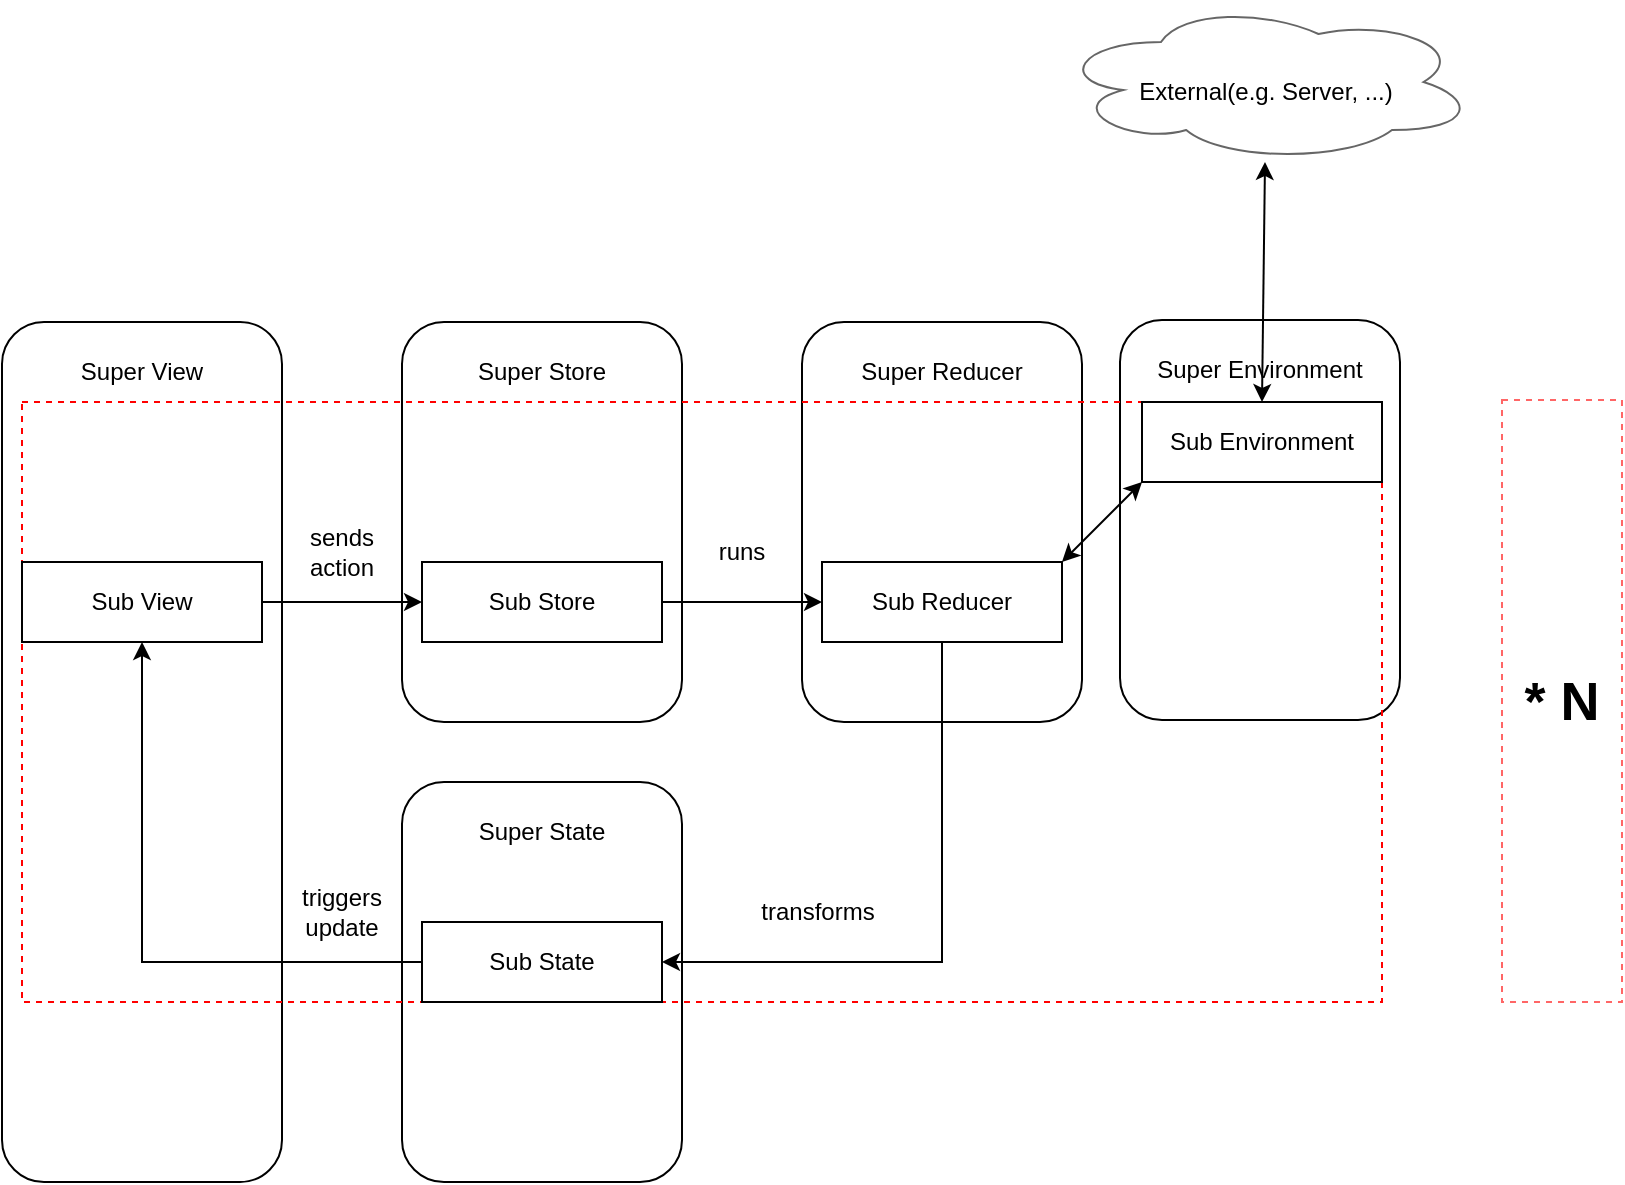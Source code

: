 <mxfile version="16.1.2" type="device"><diagram id="-jJT_TYVcA2VhiwiiKhp" name="페이지-1"><mxGraphModel dx="1426" dy="852" grid="1" gridSize="10" guides="1" tooltips="1" connect="1" arrows="1" fold="1" page="1" pageScale="1" pageWidth="827" pageHeight="1169" math="0" shadow="0"><root><mxCell id="0"/><mxCell id="1" parent="0"/><mxCell id="jfW_plsfW3ApzqvqwSWK-51" value="" style="rounded=1;whiteSpace=wrap;html=1;" vertex="1" parent="1"><mxGeometry x="568" y="199" width="140" height="200" as="geometry"/></mxCell><mxCell id="jfW_plsfW3ApzqvqwSWK-52" value="Super Environment" style="text;html=1;strokeColor=none;fillColor=none;align=center;verticalAlign=middle;whiteSpace=wrap;rounded=0;" vertex="1" parent="1"><mxGeometry x="585" y="209" width="106" height="30" as="geometry"/></mxCell><mxCell id="jfW_plsfW3ApzqvqwSWK-20" value="" style="rounded=1;whiteSpace=wrap;html=1;" vertex="1" parent="1"><mxGeometry x="9" y="200" width="140" height="430" as="geometry"/></mxCell><mxCell id="jfW_plsfW3ApzqvqwSWK-22" value="" style="rounded=1;whiteSpace=wrap;html=1;" vertex="1" parent="1"><mxGeometry x="209" y="200" width="140" height="200" as="geometry"/></mxCell><mxCell id="jfW_plsfW3ApzqvqwSWK-24" value="" style="rounded=1;whiteSpace=wrap;html=1;" vertex="1" parent="1"><mxGeometry x="409" y="200" width="140" height="200" as="geometry"/></mxCell><mxCell id="jfW_plsfW3ApzqvqwSWK-26" value="" style="rounded=1;whiteSpace=wrap;html=1;" vertex="1" parent="1"><mxGeometry x="209" y="430" width="140" height="200" as="geometry"/></mxCell><mxCell id="jfW_plsfW3ApzqvqwSWK-25" value="Super Reducer" style="text;html=1;strokeColor=none;fillColor=none;align=center;verticalAlign=middle;whiteSpace=wrap;rounded=0;" vertex="1" parent="1"><mxGeometry x="434" y="210" width="90" height="30" as="geometry"/></mxCell><mxCell id="jfW_plsfW3ApzqvqwSWK-21" value="Super View" style="text;html=1;strokeColor=none;fillColor=none;align=center;verticalAlign=middle;whiteSpace=wrap;rounded=0;" vertex="1" parent="1"><mxGeometry x="39" y="210" width="80" height="30" as="geometry"/></mxCell><mxCell id="jfW_plsfW3ApzqvqwSWK-23" value="Super Store" style="text;html=1;strokeColor=none;fillColor=none;align=center;verticalAlign=middle;whiteSpace=wrap;rounded=0;" vertex="1" parent="1"><mxGeometry x="239" y="210" width="80" height="30" as="geometry"/></mxCell><mxCell id="jfW_plsfW3ApzqvqwSWK-27" value="Super State" style="text;html=1;strokeColor=none;fillColor=none;align=center;verticalAlign=middle;whiteSpace=wrap;rounded=0;" vertex="1" parent="1"><mxGeometry x="234" y="440" width="90" height="30" as="geometry"/></mxCell><mxCell id="jfW_plsfW3ApzqvqwSWK-43" value="&lt;b&gt;&lt;font style=&quot;font-size: 27px&quot;&gt;* N&lt;/font&gt;&lt;/b&gt;" style="text;html=1;strokeColor=#FF0000;fillColor=none;align=center;verticalAlign=middle;whiteSpace=wrap;rounded=0;dashed=1;opacity=60;" vertex="1" parent="1"><mxGeometry x="759" y="239" width="60" height="301" as="geometry"/></mxCell><mxCell id="jfW_plsfW3ApzqvqwSWK-47" value="" style="endArrow=classic;startArrow=classic;html=1;rounded=0;fontSize=27;exitX=0.5;exitY=0;exitDx=0;exitDy=0;" edge="1" parent="1" source="jfW_plsfW3ApzqvqwSWK-46" target="jfW_plsfW3ApzqvqwSWK-48"><mxGeometry width="50" height="50" relative="1" as="geometry"><mxPoint x="529" y="430" as="sourcePoint"/><mxPoint x="639" y="110" as="targetPoint"/></mxGeometry></mxCell><mxCell id="jfW_plsfW3ApzqvqwSWK-48" value="&lt;font style=&quot;font-size: 12px&quot;&gt;External(e.g. Server, ...)&lt;/font&gt;" style="ellipse;shape=cloud;whiteSpace=wrap;html=1;fontSize=27;strokeColor=default;fillColor=none;opacity=60;" vertex="1" parent="1"><mxGeometry x="536" y="40" width="210" height="80" as="geometry"/></mxCell><mxCell id="jfW_plsfW3ApzqvqwSWK-50" value="" style="group;strokeColor=#FF0000;dashed=1;" vertex="1" connectable="0" parent="1"><mxGeometry x="19" y="240" width="680" height="300" as="geometry"/></mxCell><mxCell id="jfW_plsfW3ApzqvqwSWK-28" value="" style="group;strokeColor=none;dashed=1;fillColor=none;opacity=60;" vertex="1" connectable="0" parent="jfW_plsfW3ApzqvqwSWK-50"><mxGeometry y="60" width="520" height="240" as="geometry"/></mxCell><mxCell id="jfW_plsfW3ApzqvqwSWK-19" value="" style="group" vertex="1" connectable="0" parent="jfW_plsfW3ApzqvqwSWK-28"><mxGeometry width="520" height="140" as="geometry"/></mxCell><mxCell id="jfW_plsfW3ApzqvqwSWK-3" value="Sub View" style="rounded=0;whiteSpace=wrap;html=1;" vertex="1" parent="jfW_plsfW3ApzqvqwSWK-19"><mxGeometry y="20" width="120" height="40" as="geometry"/></mxCell><mxCell id="jfW_plsfW3ApzqvqwSWK-5" value="Sub Store" style="rounded=0;whiteSpace=wrap;html=1;" vertex="1" parent="jfW_plsfW3ApzqvqwSWK-19"><mxGeometry x="200" y="20" width="120" height="40" as="geometry"/></mxCell><mxCell id="jfW_plsfW3ApzqvqwSWK-7" value="Sub Reducer" style="rounded=0;whiteSpace=wrap;html=1;" vertex="1" parent="jfW_plsfW3ApzqvqwSWK-19"><mxGeometry x="400" y="20" width="120" height="40" as="geometry"/></mxCell><mxCell id="jfW_plsfW3ApzqvqwSWK-9" value="" style="endArrow=classic;html=1;rounded=0;exitX=1;exitY=0.5;exitDx=0;exitDy=0;entryX=0;entryY=0.5;entryDx=0;entryDy=0;" edge="1" parent="jfW_plsfW3ApzqvqwSWK-19" source="jfW_plsfW3ApzqvqwSWK-3" target="jfW_plsfW3ApzqvqwSWK-5"><mxGeometry width="50" height="50" relative="1" as="geometry"><mxPoint x="350" y="200" as="sourcePoint"/><mxPoint x="400" y="150" as="targetPoint"/></mxGeometry></mxCell><mxCell id="jfW_plsfW3ApzqvqwSWK-10" value="sends action" style="text;html=1;strokeColor=none;fillColor=none;align=center;verticalAlign=middle;whiteSpace=wrap;rounded=0;" vertex="1" parent="jfW_plsfW3ApzqvqwSWK-19"><mxGeometry x="130" width="60" height="30" as="geometry"/></mxCell><mxCell id="jfW_plsfW3ApzqvqwSWK-11" value="" style="endArrow=classic;html=1;rounded=0;exitX=1;exitY=0.5;exitDx=0;exitDy=0;entryX=0;entryY=0.5;entryDx=0;entryDy=0;" edge="1" parent="jfW_plsfW3ApzqvqwSWK-19" source="jfW_plsfW3ApzqvqwSWK-5" target="jfW_plsfW3ApzqvqwSWK-7"><mxGeometry width="50" height="50" relative="1" as="geometry"><mxPoint x="130" y="50" as="sourcePoint"/><mxPoint x="210" y="50" as="targetPoint"/></mxGeometry></mxCell><mxCell id="jfW_plsfW3ApzqvqwSWK-12" value="runs" style="text;html=1;strokeColor=none;fillColor=none;align=center;verticalAlign=middle;whiteSpace=wrap;rounded=0;" vertex="1" parent="jfW_plsfW3ApzqvqwSWK-19"><mxGeometry x="330" width="60" height="30" as="geometry"/></mxCell><mxCell id="jfW_plsfW3ApzqvqwSWK-13" value="Sub State" style="rounded=0;whiteSpace=wrap;html=1;" vertex="1" parent="jfW_plsfW3ApzqvqwSWK-28"><mxGeometry x="200" y="200" width="120" height="40" as="geometry"/></mxCell><mxCell id="jfW_plsfW3ApzqvqwSWK-14" value="" style="endArrow=classic;html=1;rounded=0;exitX=0.5;exitY=1;exitDx=0;exitDy=0;entryX=1;entryY=0.5;entryDx=0;entryDy=0;" edge="1" parent="jfW_plsfW3ApzqvqwSWK-28" source="jfW_plsfW3ApzqvqwSWK-7" target="jfW_plsfW3ApzqvqwSWK-13"><mxGeometry width="50" height="50" relative="1" as="geometry"><mxPoint x="350" y="280" as="sourcePoint"/><mxPoint x="400" y="230" as="targetPoint"/><Array as="points"><mxPoint x="460" y="220"/></Array></mxGeometry></mxCell><mxCell id="jfW_plsfW3ApzqvqwSWK-16" value="" style="endArrow=classic;html=1;rounded=0;exitX=0;exitY=0.5;exitDx=0;exitDy=0;entryX=0.5;entryY=1;entryDx=0;entryDy=0;" edge="1" parent="jfW_plsfW3ApzqvqwSWK-28" source="jfW_plsfW3ApzqvqwSWK-13" target="jfW_plsfW3ApzqvqwSWK-3"><mxGeometry width="50" height="50" relative="1" as="geometry"><mxPoint x="350" y="280" as="sourcePoint"/><mxPoint x="400" y="230" as="targetPoint"/><Array as="points"><mxPoint x="60" y="220"/></Array></mxGeometry></mxCell><mxCell id="jfW_plsfW3ApzqvqwSWK-18" value="triggers update" style="text;html=1;strokeColor=none;fillColor=none;align=center;verticalAlign=middle;whiteSpace=wrap;rounded=0;" vertex="1" parent="jfW_plsfW3ApzqvqwSWK-28"><mxGeometry x="130" y="180" width="60" height="30" as="geometry"/></mxCell><mxCell id="jfW_plsfW3ApzqvqwSWK-15" value="transforms" style="text;html=1;strokeColor=none;fillColor=none;align=center;verticalAlign=middle;whiteSpace=wrap;rounded=0;" vertex="1" parent="jfW_plsfW3ApzqvqwSWK-28"><mxGeometry x="368" y="180" width="60" height="30" as="geometry"/></mxCell><mxCell id="jfW_plsfW3ApzqvqwSWK-44" value="" style="endArrow=classic;startArrow=classic;html=1;rounded=0;fontSize=27;exitX=1;exitY=0;exitDx=0;exitDy=0;entryX=0;entryY=1;entryDx=0;entryDy=0;entryPerimeter=0;" edge="1" parent="jfW_plsfW3ApzqvqwSWK-50" source="jfW_plsfW3ApzqvqwSWK-7" target="jfW_plsfW3ApzqvqwSWK-46"><mxGeometry width="50" height="50" relative="1" as="geometry"><mxPoint x="510" y="190" as="sourcePoint"/><mxPoint x="560" y="40" as="targetPoint"/></mxGeometry></mxCell><mxCell id="jfW_plsfW3ApzqvqwSWK-46" value="Sub Environment" style="rounded=0;whiteSpace=wrap;html=1;" vertex="1" parent="jfW_plsfW3ApzqvqwSWK-50"><mxGeometry x="560" width="120" height="40" as="geometry"/></mxCell></root></mxGraphModel></diagram></mxfile>